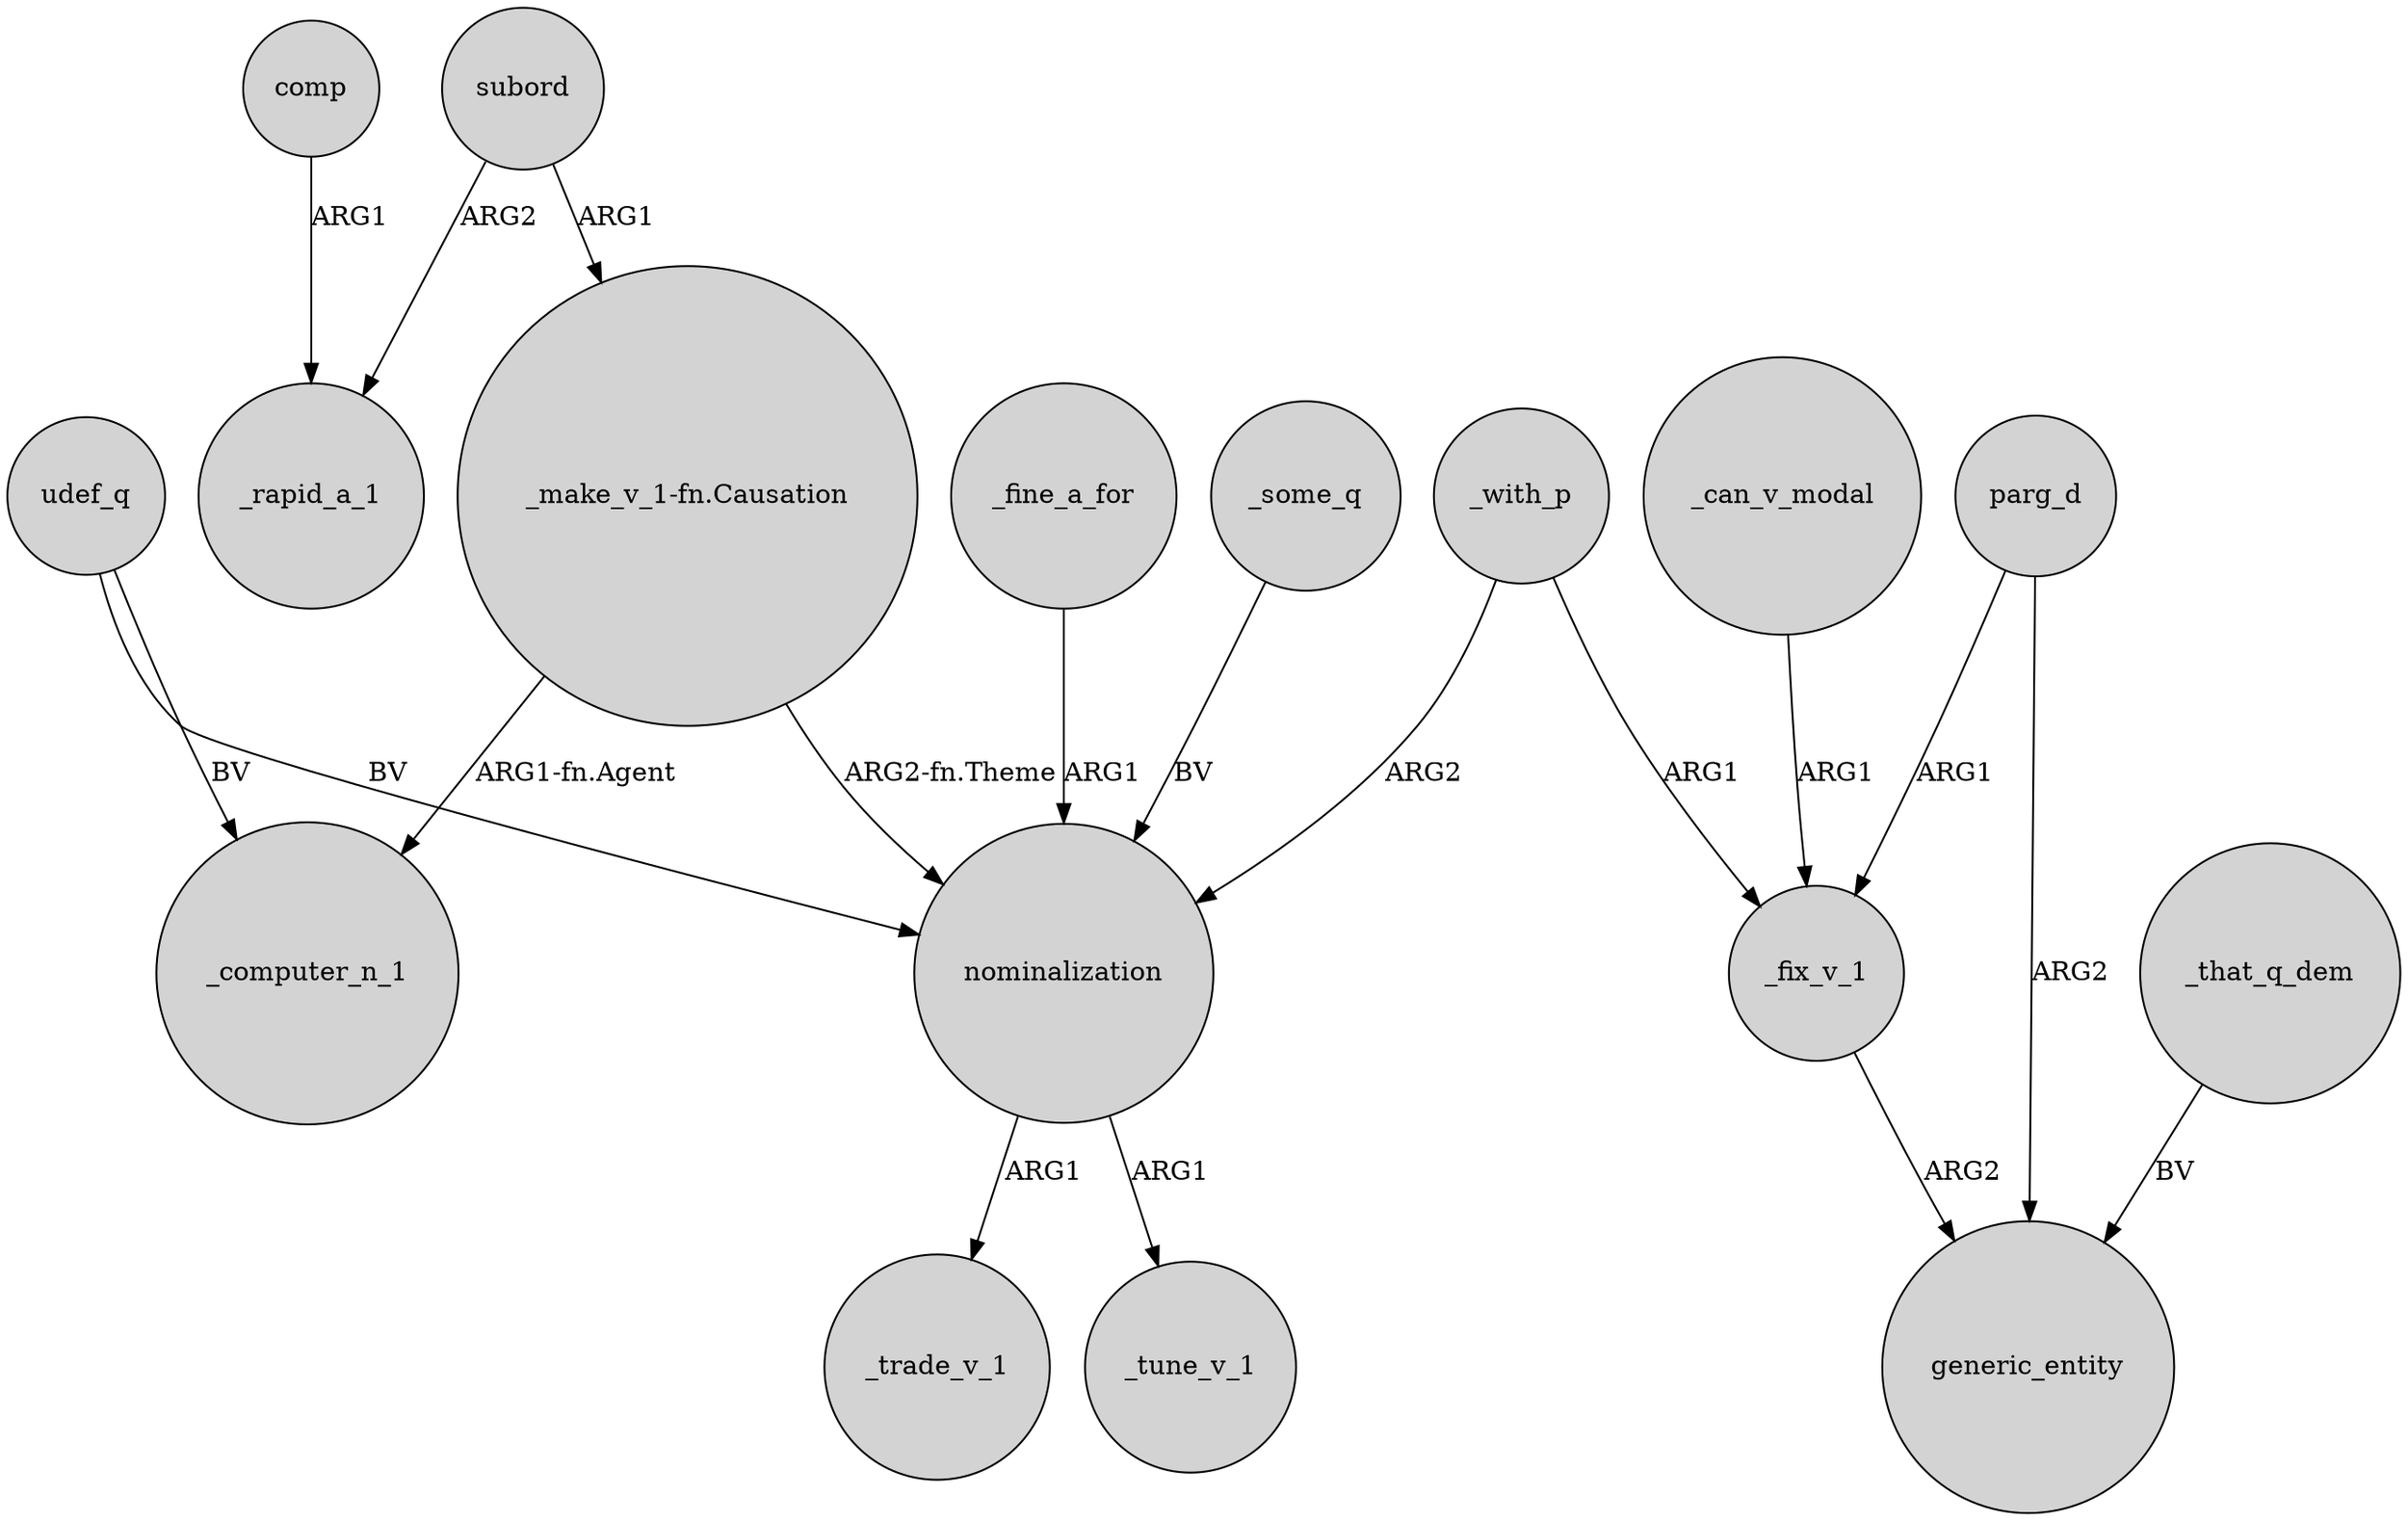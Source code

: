 digraph {
	node [shape=circle style=filled]
	subord -> _rapid_a_1 [label=ARG2]
	nominalization -> _tune_v_1 [label=ARG1]
	_fine_a_for -> nominalization [label=ARG1]
	"_make_v_1-fn.Causation" -> nominalization [label="ARG2-fn.Theme"]
	subord -> "_make_v_1-fn.Causation" [label=ARG1]
	nominalization -> _trade_v_1 [label=ARG1]
	parg_d -> _fix_v_1 [label=ARG1]
	_some_q -> nominalization [label=BV]
	_that_q_dem -> generic_entity [label=BV]
	"_make_v_1-fn.Causation" -> _computer_n_1 [label="ARG1-fn.Agent"]
	udef_q -> _computer_n_1 [label=BV]
	_with_p -> nominalization [label=ARG2]
	_with_p -> _fix_v_1 [label=ARG1]
	comp -> _rapid_a_1 [label=ARG1]
	parg_d -> generic_entity [label=ARG2]
	udef_q -> nominalization [label=BV]
	_fix_v_1 -> generic_entity [label=ARG2]
	_can_v_modal -> _fix_v_1 [label=ARG1]
}
